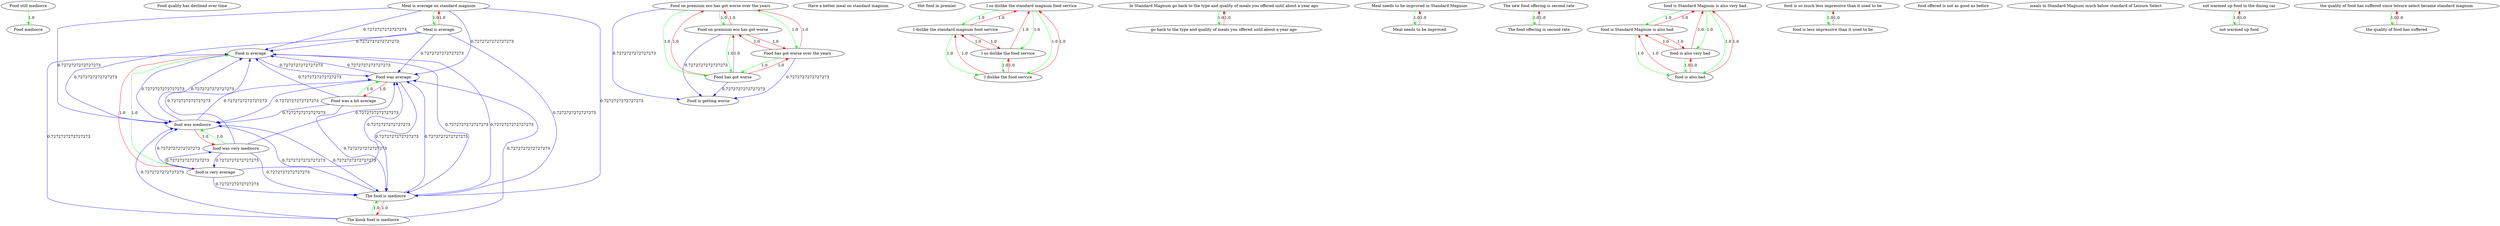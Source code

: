 digraph rawGraph {
"Food still mediocre";"Food mediocre";"Food quality has declined over time";"Food is average";"Food is getting worse";"Food on premium eco has got worse over the years";"Food on premium eco has got worse";"Food has got worse";"Food has got worse over the years";"Food was a bit average";"Food was average";"Have a better meal on standard magnum";"Hot food in premier";"I so dislike the standard magnum food service";"I dislike the standard magnum food service";"I dislike the food service";"I so dislike the food service";"In Standard Magnum go back to the type and quality of meals you offered until about a year ago";"go back to the type and quality of meals you offered until about a year ago";"Meal is average on standard magnum";"Meal is average";"Meal needs to be improved in Standard Magnum";"Meal needs to be improved";"The kiosk food is mediocre";"The food is mediocre";"The new food offering is second rate";"The food offering is second rate";"food is Standard Magnum is also very bad";"food is Standard Magnum is also bad";"food is also bad";"food is also very bad";"food is so much less impressive than it used to be";"food is less impressive than it used to be";"food is very average";"food offered is not as good as before";"food was very mediocre";"food was mediocre";"meals in Standard Magnum much below standard of Leisure Select";"not warmed up food in the dining car";"not warmed up food";"the quality of food has suffered since leisure select became standard magnum";"the quality of food has suffered";"Food still mediocre" -> "Food mediocre" [label=1.0] [color=green]
"Food on premium eco has got worse over the years" -> "Food on premium eco has got worse" [label=1.0] [color=green]
"Food on premium eco has got worse" -> "Food has got worse" [label=1.0] [color=green]
"Food on premium eco has got worse over the years" -> "Food has got worse over the years" [label=1.0] [color=green]
"Food has got worse over the years" -> "Food has got worse" [label=1.0] [color=green]
"Food on premium eco has got worse over the years" -> "Food has got worse" [label=1.0] [color=green]
"Food on premium eco has got worse" -> "Food on premium eco has got worse over the years" [label=1.0] [color=red]
"Food on premium eco has got worse" -> "Food has got worse over the years" [label=1.0] [color=red]
"Food has got worse" -> "Food on premium eco has got worse over the years" [label=1.0] [color=red]
"Food has got worse" -> "Food on premium eco has got worse" [label=1.0] [color=red]
"Food has got worse" -> "Food has got worse over the years" [label=1.0] [color=red]
"Food has got worse over the years" -> "Food on premium eco has got worse over the years" [label=1.0] [color=red]
"Food has got worse over the years" -> "Food on premium eco has got worse" [label=1.0] [color=red]
"Food has got worse" -> "Food is getting worse" [label=0.7272727272727273] [color=blue]
"Food was a bit average" -> "Food was average" [label=1.0] [color=green]
"Food was average" -> "Food was a bit average" [label=1.0] [color=red]
"Food was average" -> "Food is average" [label=0.7272727272727273] [color=blue]
"Food is average" -> "Food was average" [label=0.7272727272727273] [color=blue]
"I so dislike the standard magnum food service" -> "I dislike the standard magnum food service" [label=1.0] [color=green]
"I dislike the standard magnum food service" -> "I dislike the food service" [label=1.0] [color=green]
"I so dislike the standard magnum food service" -> "I so dislike the food service" [label=1.0] [color=green]
"I so dislike the food service" -> "I dislike the food service" [label=1.0] [color=green]
"I so dislike the standard magnum food service" -> "I dislike the food service" [label=1.0] [color=green]
"I dislike the standard magnum food service" -> "I so dislike the standard magnum food service" [label=1.0] [color=red]
"I dislike the standard magnum food service" -> "I so dislike the food service" [label=1.0] [color=red]
"I dislike the food service" -> "I so dislike the standard magnum food service" [label=1.0] [color=red]
"I dislike the food service" -> "I dislike the standard magnum food service" [label=1.0] [color=red]
"I dislike the food service" -> "I so dislike the food service" [label=1.0] [color=red]
"I so dislike the food service" -> "I so dislike the standard magnum food service" [label=1.0] [color=red]
"I so dislike the food service" -> "I dislike the standard magnum food service" [label=1.0] [color=red]
"In Standard Magnum go back to the type and quality of meals you offered until about a year ago" -> "go back to the type and quality of meals you offered until about a year ago" [label=1.0] [color=green]
"go back to the type and quality of meals you offered until about a year ago" -> "In Standard Magnum go back to the type and quality of meals you offered until about a year ago" [label=1.0] [color=red]
"Meal is average on standard magnum" -> "Meal is average" [label=1.0] [color=green]
"Meal is average" -> "Meal is average on standard magnum" [label=1.0] [color=red]
"Meal is average" -> "Food is average" [label=0.7272727272727273] [color=blue]
"Meal is average" -> "Food was average" [label=0.7272727272727273] [color=blue]
"Meal needs to be improved in Standard Magnum" -> "Meal needs to be improved" [label=1.0] [color=green]
"Meal needs to be improved" -> "Meal needs to be improved in Standard Magnum" [label=1.0] [color=red]
"The kiosk food is mediocre" -> "The food is mediocre" [label=1.0] [color=green]
"The food is mediocre" -> "The kiosk food is mediocre" [label=1.0] [color=red]
"The food is mediocre" -> "Food is average" [label=0.7272727272727273] [color=blue]
"Food is average" -> "The food is mediocre" [label=0.7272727272727273] [color=blue]
"Meal is average" -> "The food is mediocre" [label=0.7272727272727273] [color=blue]
"Food was average" -> "The food is mediocre" [label=0.7272727272727273] [color=blue]
"The food is mediocre" -> "Food was average" [label=0.7272727272727273] [color=blue]
"The new food offering is second rate" -> "The food offering is second rate" [label=1.0] [color=green]
"The food offering is second rate" -> "The new food offering is second rate" [label=1.0] [color=red]
"food is Standard Magnum is also very bad" -> "food is Standard Magnum is also bad" [label=1.0] [color=green]
"food is Standard Magnum is also bad" -> "food is also bad" [label=1.0] [color=green]
"food is Standard Magnum is also very bad" -> "food is also very bad" [label=1.0] [color=green]
"food is also very bad" -> "food is also bad" [label=1.0] [color=green]
"food is Standard Magnum is also very bad" -> "food is also bad" [label=1.0] [color=green]
"food is Standard Magnum is also bad" -> "food is Standard Magnum is also very bad" [label=1.0] [color=red]
"food is Standard Magnum is also bad" -> "food is also very bad" [label=1.0] [color=red]
"food is also bad" -> "food is Standard Magnum is also very bad" [label=1.0] [color=red]
"food is also bad" -> "food is Standard Magnum is also bad" [label=1.0] [color=red]
"food is also bad" -> "food is also very bad" [label=1.0] [color=red]
"food is also very bad" -> "food is Standard Magnum is also very bad" [label=1.0] [color=red]
"food is also very bad" -> "food is Standard Magnum is also bad" [label=1.0] [color=red]
"food is so much less impressive than it used to be" -> "food is less impressive than it used to be" [label=1.0] [color=green]
"food is less impressive than it used to be" -> "food is so much less impressive than it used to be" [label=1.0] [color=red]
"food is very average" -> "Food is average" [label=1.0] [color=green]
"Food is average" -> "food is very average" [label=1.0] [color=red]
"food was very mediocre" -> "food was mediocre" [label=1.0] [color=green]
"food was mediocre" -> "food was very mediocre" [label=1.0] [color=red]
"Food is average" -> "food was mediocre" [label=0.7272727272727273] [color=blue]
"food was mediocre" -> "Food is average" [label=0.7272727272727273] [color=blue]
"food is very average" -> "food was very mediocre" [label=0.7272727272727273] [color=blue]
"food was very mediocre" -> "food is very average" [label=0.7272727272727273] [color=blue]
"Meal is average" -> "food was mediocre" [label=0.7272727272727273] [color=blue]
"food was mediocre" -> "The food is mediocre" [label=0.7272727272727273] [color=blue]
"The food is mediocre" -> "food was mediocre" [label=0.7272727272727273] [color=blue]
"food was mediocre" -> "Food was average" [label=0.7272727272727273] [color=blue]
"Food was average" -> "food was mediocre" [label=0.7272727272727273] [color=blue]
"not warmed up food in the dining car" -> "not warmed up food" [label=1.0] [color=green]
"not warmed up food" -> "not warmed up food in the dining car" [label=1.0] [color=red]
"the quality of food has suffered since leisure select became standard magnum" -> "the quality of food has suffered" [label=1.0] [color=green]
"the quality of food has suffered" -> "the quality of food has suffered since leisure select became standard magnum" [label=1.0] [color=red]
"Food on premium eco has got worse over the years" -> "Food is getting worse" [label=0.7272727272727273] [color=blue]
"Food on premium eco has got worse" -> "Food is getting worse" [label=0.7272727272727273] [color=blue]
"Food has got worse over the years" -> "Food is getting worse" [label=0.7272727272727273] [color=blue]
"Food was a bit average" -> "Food is average" [label=0.7272727272727273] [color=blue]
"Food was a bit average" -> "The food is mediocre" [label=0.7272727272727273] [color=blue]
"Food was a bit average" -> "food was mediocre" [label=0.7272727272727273] [color=blue]
"Meal is average on standard magnum" -> "Food is average" [label=0.7272727272727273] [color=blue]
"Meal is average on standard magnum" -> "The food is mediocre" [label=0.7272727272727273] [color=blue]
"Meal is average on standard magnum" -> "Food was average" [label=0.7272727272727273] [color=blue]
"Meal is average on standard magnum" -> "food was mediocre" [label=0.7272727272727273] [color=blue]
"The kiosk food is mediocre" -> "Food is average" [label=0.7272727272727273] [color=blue]
"The kiosk food is mediocre" -> "Food was average" [label=0.7272727272727273] [color=blue]
"The kiosk food is mediocre" -> "food was mediocre" [label=0.7272727272727273] [color=blue]
"food is very average" -> "The food is mediocre" [label=0.7272727272727273] [color=blue]
"food is very average" -> "Food was average" [label=0.7272727272727273] [color=blue]
"food is very average" -> "food was mediocre" [label=0.7272727272727273] [color=blue]
"food was very mediocre" -> "Food is average" [label=0.7272727272727273] [color=blue]
"food was very mediocre" -> "The food is mediocre" [label=0.7272727272727273] [color=blue]
"food was very mediocre" -> "Food was average" [label=0.7272727272727273] [color=blue]
}